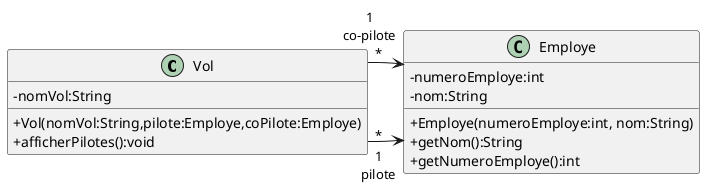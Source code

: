 @startuml
skinparam classAttributeIconSize 0

class Vol {
- nomVol:String
+ Vol(nomVol:String,pilote:Employe,coPilote:Employe)
+ afficherPilotes():void
}

class Employe {
  - numeroEmploye:int
  - nom:String
  + Employe(numeroEmploye:int, nom:String)
  + getNom():String
  + getNumeroEmploye():int
}

Vol "*" -> "1\npilote" Employe
Vol "*" -> "1\nco-pilote" Employe

@enduml